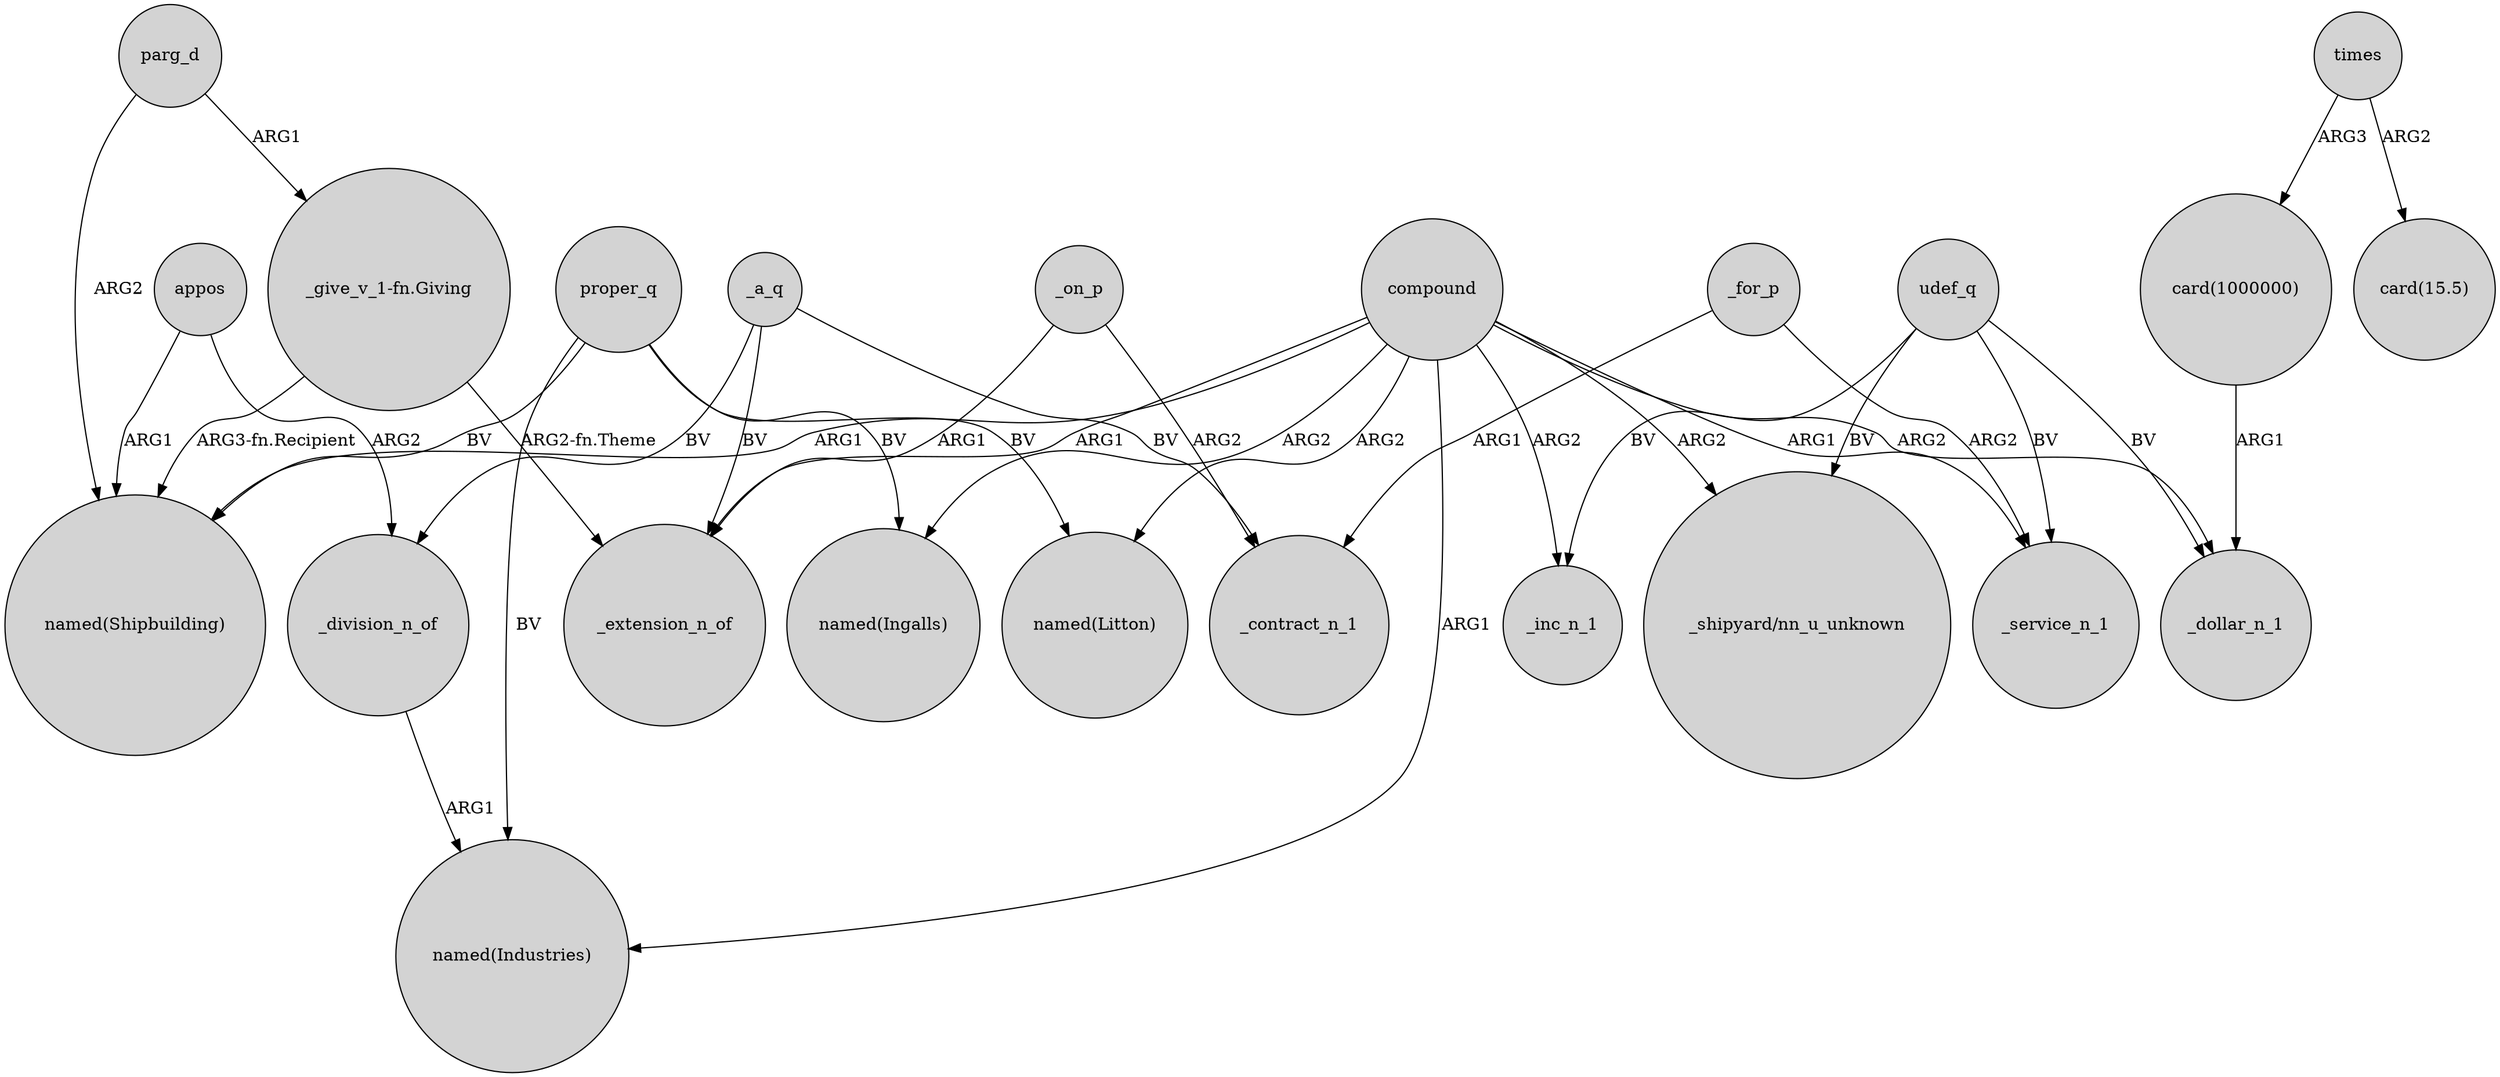 digraph {
	node [shape=circle style=filled]
	"_give_v_1-fn.Giving" -> "named(Shipbuilding)" [label="ARG3-fn.Recipient"]
	compound -> "named(Industries)" [label=ARG1]
	"card(1000000)" -> _dollar_n_1 [label=ARG1]
	udef_q -> _inc_n_1 [label=BV]
	compound -> "_shipyard/nn_u_unknown" [label=ARG2]
	compound -> _extension_n_of [label=ARG1]
	appos -> _division_n_of [label=ARG2]
	parg_d -> "named(Shipbuilding)" [label=ARG2]
	_on_p -> _contract_n_1 [label=ARG2]
	_a_q -> _contract_n_1 [label=BV]
	proper_q -> "named(Litton)" [label=BV]
	appos -> "named(Shipbuilding)" [label=ARG1]
	proper_q -> "named(Shipbuilding)" [label=BV]
	_a_q -> _extension_n_of [label=BV]
	udef_q -> _service_n_1 [label=BV]
	compound -> "named(Shipbuilding)" [label=ARG1]
	times -> "card(1000000)" [label=ARG3]
	compound -> "named(Litton)" [label=ARG2]
	_for_p -> _service_n_1 [label=ARG2]
	proper_q -> "named(Ingalls)" [label=BV]
	_division_n_of -> "named(Industries)" [label=ARG1]
	"_give_v_1-fn.Giving" -> _extension_n_of [label="ARG2-fn.Theme"]
	_on_p -> _extension_n_of [label=ARG1]
	udef_q -> "_shipyard/nn_u_unknown" [label=BV]
	_a_q -> _division_n_of [label=BV]
	compound -> _dollar_n_1 [label=ARG2]
	proper_q -> "named(Industries)" [label=BV]
	times -> "card(15.5)" [label=ARG2]
	compound -> _service_n_1 [label=ARG1]
	compound -> "named(Ingalls)" [label=ARG2]
	compound -> _inc_n_1 [label=ARG2]
	_for_p -> _contract_n_1 [label=ARG1]
	udef_q -> _dollar_n_1 [label=BV]
	parg_d -> "_give_v_1-fn.Giving" [label=ARG1]
}
